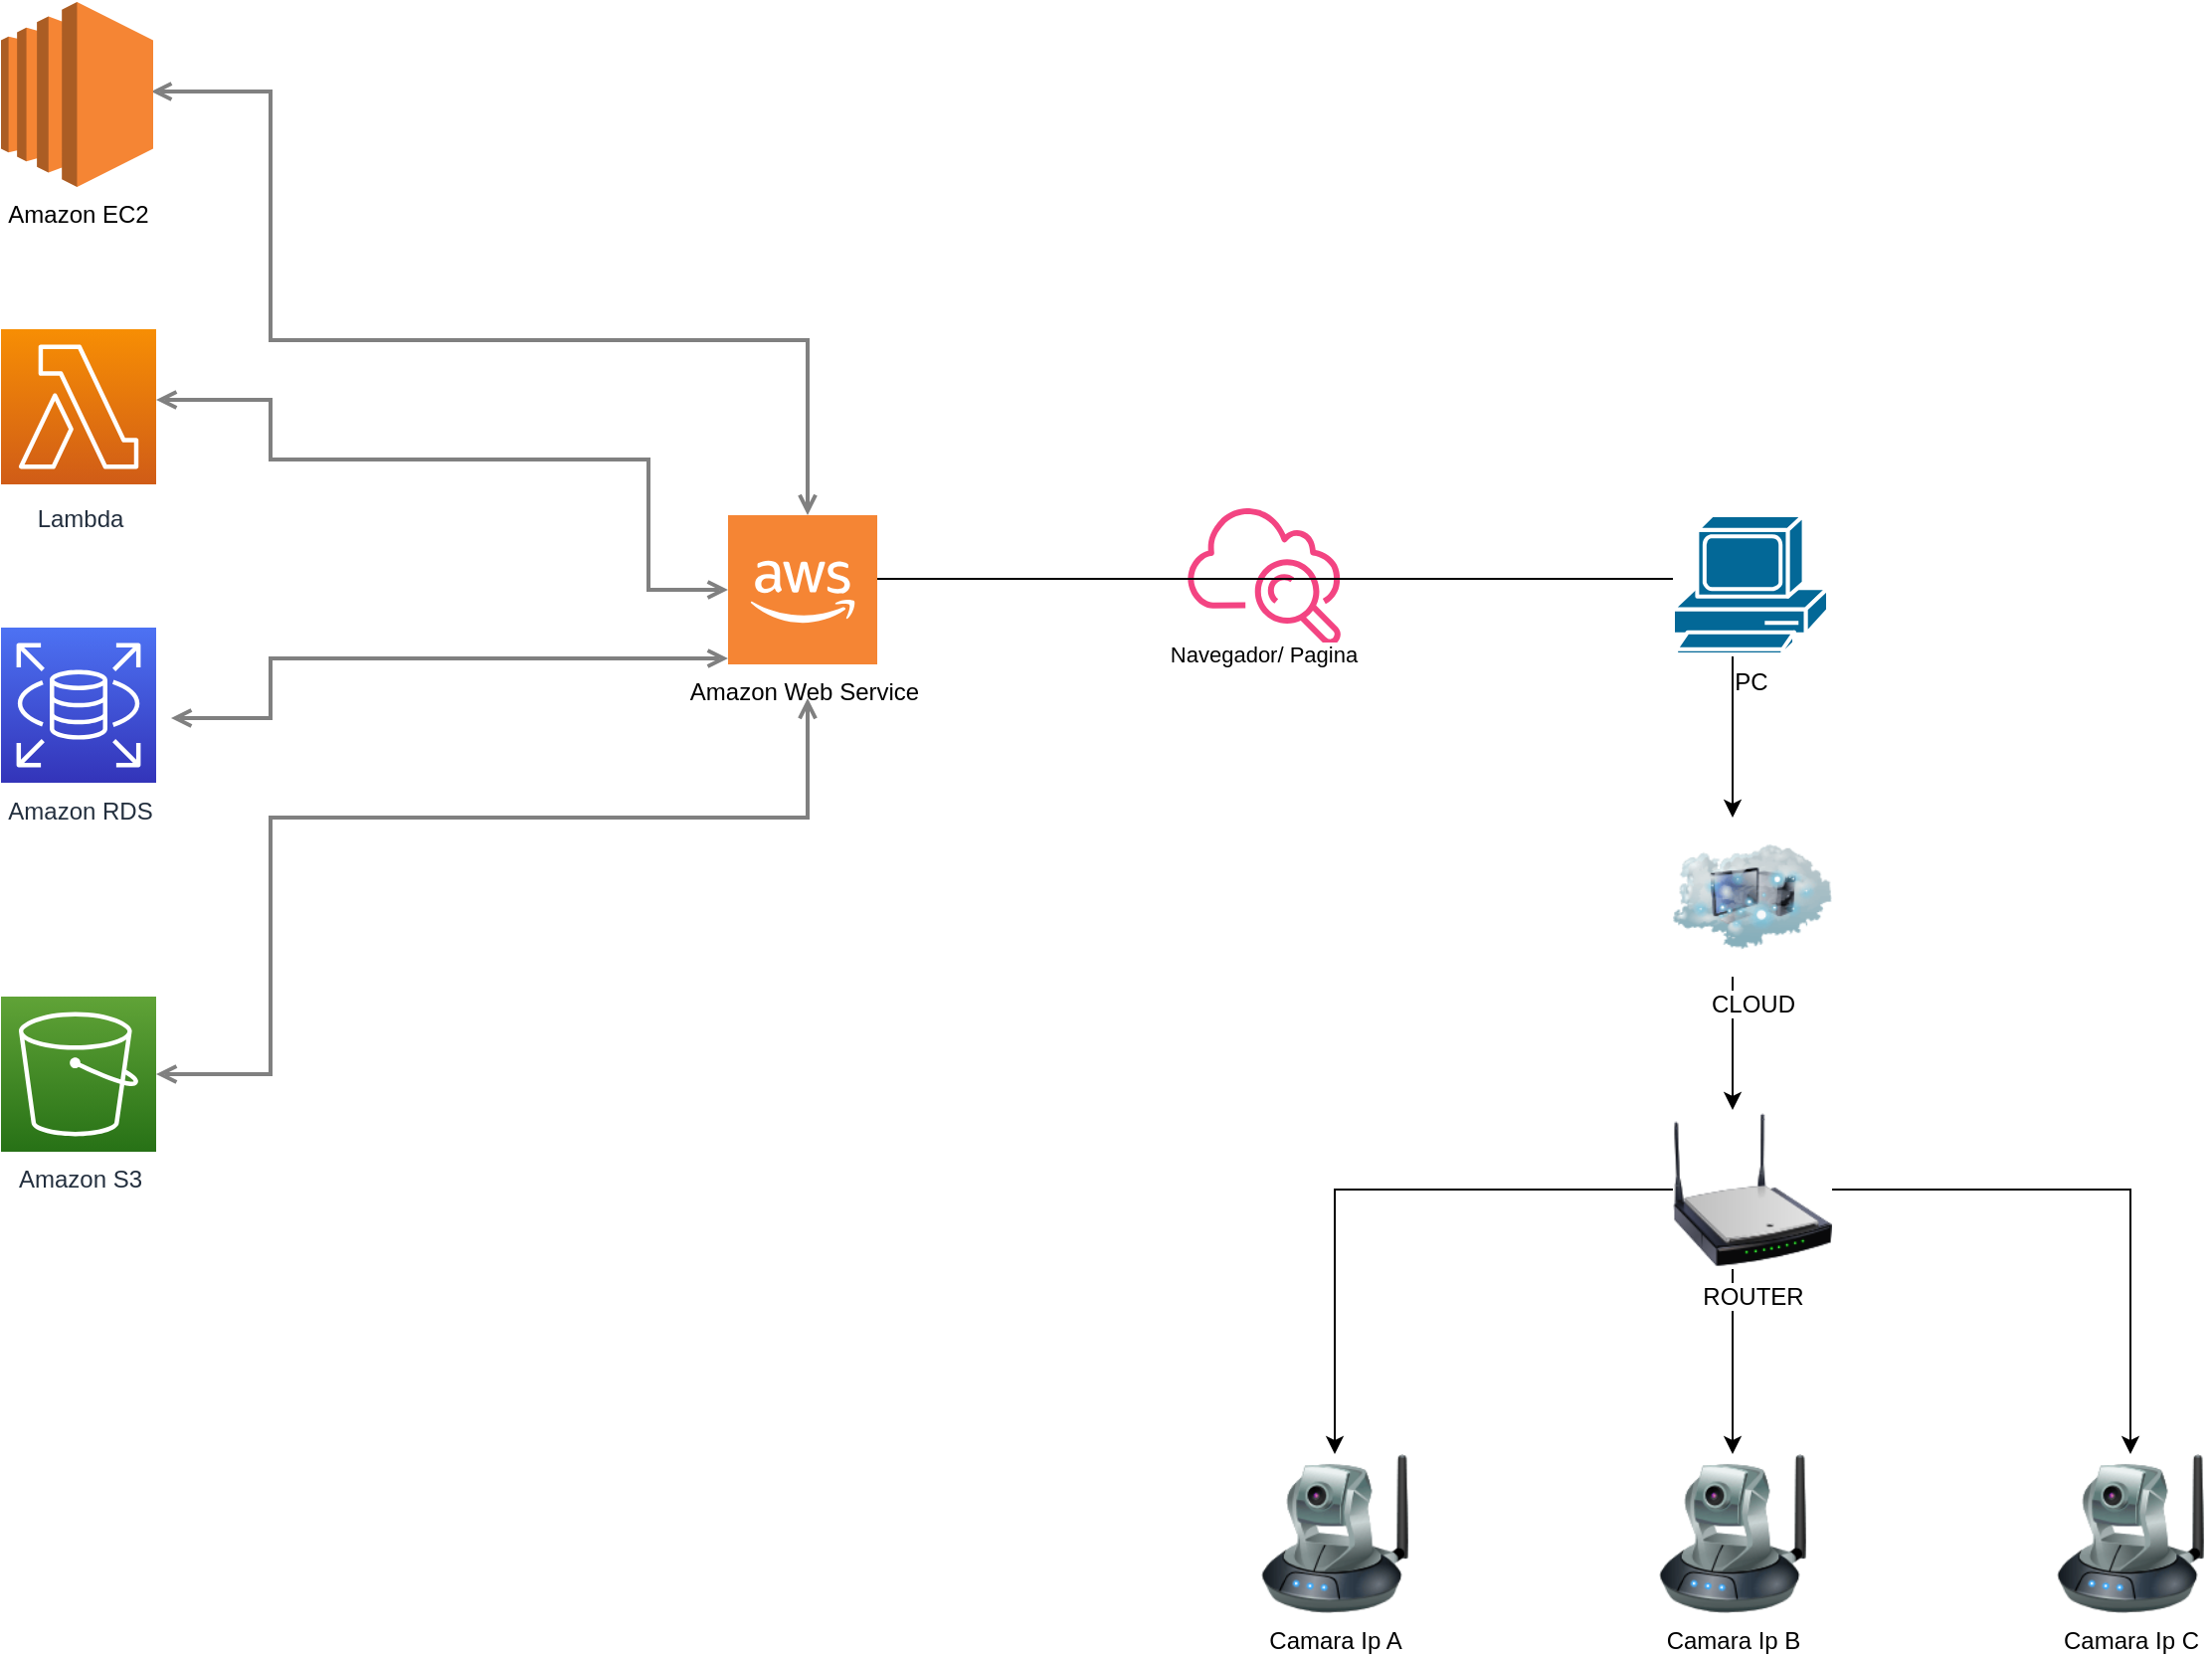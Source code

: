 <mxfile version="20.4.0" type="github">
  <diagram id="Ht1M8jgEwFfnCIfOTk4-" name="Page-1">
    <mxGraphModel dx="1625" dy="889" grid="1" gridSize="10" guides="1" tooltips="1" connect="1" arrows="1" fold="1" page="1" pageScale="1" pageWidth="1654" pageHeight="1169" math="0" shadow="0">
      <root>
        <mxCell id="0" />
        <mxCell id="1" parent="0" />
        <mxCell id="UEzPUAAOIrF-is8g5C7q-123" value="" style="outlineConnect=0;fontColor=#232F3E;gradientColor=none;gradientDirection=north;fillColor=#F34482;strokeColor=none;dashed=0;verticalLabelPosition=bottom;verticalAlign=top;align=center;html=1;fontSize=12;fontStyle=0;aspect=fixed;shape=mxgraph.aws4.cloudwatch;labelBackgroundColor=#ffffff;" parent="1" vertex="1">
          <mxGeometry x="700" y="480" width="78" height="78" as="geometry" />
        </mxCell>
        <mxCell id="O3rHJ_TYyN_P90yvB4hT-4" value="" style="endArrow=none;html=1;rounded=0;" edge="1" parent="1">
          <mxGeometry width="50" height="50" relative="1" as="geometry">
            <mxPoint x="545" y="520" as="sourcePoint" />
            <mxPoint x="945" y="520" as="targetPoint" />
          </mxGeometry>
        </mxCell>
        <mxCell id="O3rHJ_TYyN_P90yvB4hT-20" value="Navegador/ Pagina&lt;br&gt;" style="edgeLabel;html=1;align=center;verticalAlign=middle;resizable=0;points=[];" vertex="1" connectable="0" parent="O3rHJ_TYyN_P90yvB4hT-4">
          <mxGeometry x="-0.08" y="4" relative="1" as="geometry">
            <mxPoint x="10" y="42" as="offset" />
          </mxGeometry>
        </mxCell>
        <mxCell id="O3rHJ_TYyN_P90yvB4hT-7" style="edgeStyle=orthogonalEdgeStyle;rounded=0;orthogonalLoop=1;jettySize=auto;html=1;" edge="1" parent="1" source="O3rHJ_TYyN_P90yvB4hT-5" target="O3rHJ_TYyN_P90yvB4hT-6">
          <mxGeometry relative="1" as="geometry">
            <Array as="points">
              <mxPoint x="975" y="620" />
              <mxPoint x="975" y="620" />
            </Array>
          </mxGeometry>
        </mxCell>
        <mxCell id="O3rHJ_TYyN_P90yvB4hT-5" value="PC&lt;br&gt;" style="shape=mxgraph.cisco.computers_and_peripherals.pc;html=1;pointerEvents=1;dashed=0;fillColor=#036897;strokeColor=#ffffff;strokeWidth=2;verticalLabelPosition=bottom;verticalAlign=top;align=center;outlineConnect=0;" vertex="1" parent="1">
          <mxGeometry x="945" y="488" width="78" height="70" as="geometry" />
        </mxCell>
        <mxCell id="O3rHJ_TYyN_P90yvB4hT-9" style="edgeStyle=orthogonalEdgeStyle;rounded=0;orthogonalLoop=1;jettySize=auto;html=1;" edge="1" parent="1" source="O3rHJ_TYyN_P90yvB4hT-6" target="O3rHJ_TYyN_P90yvB4hT-8">
          <mxGeometry relative="1" as="geometry">
            <Array as="points">
              <mxPoint x="975" y="760" />
              <mxPoint x="975" y="760" />
            </Array>
          </mxGeometry>
        </mxCell>
        <mxCell id="O3rHJ_TYyN_P90yvB4hT-6" value="CLOUD&lt;br&gt;" style="image;html=1;image=img/lib/clip_art/networking/Cloud_Computer_128x128.png" vertex="1" parent="1">
          <mxGeometry x="945" y="640" width="80" height="80" as="geometry" />
        </mxCell>
        <mxCell id="O3rHJ_TYyN_P90yvB4hT-17" style="edgeStyle=orthogonalEdgeStyle;rounded=0;orthogonalLoop=1;jettySize=auto;html=1;entryX=0.5;entryY=0;entryDx=0;entryDy=0;" edge="1" parent="1" source="O3rHJ_TYyN_P90yvB4hT-8" target="O3rHJ_TYyN_P90yvB4hT-14">
          <mxGeometry relative="1" as="geometry" />
        </mxCell>
        <mxCell id="O3rHJ_TYyN_P90yvB4hT-18" style="edgeStyle=orthogonalEdgeStyle;rounded=0;orthogonalLoop=1;jettySize=auto;html=1;entryX=0.5;entryY=0;entryDx=0;entryDy=0;" edge="1" parent="1" source="O3rHJ_TYyN_P90yvB4hT-8" target="O3rHJ_TYyN_P90yvB4hT-15">
          <mxGeometry relative="1" as="geometry">
            <Array as="points">
              <mxPoint x="975" y="900" />
              <mxPoint x="975" y="900" />
            </Array>
          </mxGeometry>
        </mxCell>
        <mxCell id="O3rHJ_TYyN_P90yvB4hT-19" style="edgeStyle=orthogonalEdgeStyle;rounded=0;orthogonalLoop=1;jettySize=auto;html=1;entryX=0.5;entryY=0;entryDx=0;entryDy=0;" edge="1" parent="1" source="O3rHJ_TYyN_P90yvB4hT-8" target="O3rHJ_TYyN_P90yvB4hT-16">
          <mxGeometry relative="1" as="geometry" />
        </mxCell>
        <mxCell id="O3rHJ_TYyN_P90yvB4hT-8" value="ROUTER&lt;br&gt;" style="image;html=1;image=img/lib/clip_art/networking/Wireless_Router_N_128x128.png" vertex="1" parent="1">
          <mxGeometry x="945" y="787" width="80" height="80" as="geometry" />
        </mxCell>
        <mxCell id="O3rHJ_TYyN_P90yvB4hT-14" value="Camara Ip A&lt;br&gt;" style="image;html=1;image=img/lib/clip_art/networking/Ip_Camera_128x128.png" vertex="1" parent="1">
          <mxGeometry x="735" y="960" width="80" height="80" as="geometry" />
        </mxCell>
        <mxCell id="O3rHJ_TYyN_P90yvB4hT-15" value="Camara Ip B" style="image;html=1;image=img/lib/clip_art/networking/Ip_Camera_128x128.png" vertex="1" parent="1">
          <mxGeometry x="935" y="960" width="80" height="80" as="geometry" />
        </mxCell>
        <mxCell id="O3rHJ_TYyN_P90yvB4hT-16" value="Camara Ip C&lt;br&gt;" style="image;html=1;image=img/lib/clip_art/networking/Ip_Camera_128x128.png" vertex="1" parent="1">
          <mxGeometry x="1135" y="960" width="80" height="80" as="geometry" />
        </mxCell>
        <mxCell id="UEzPUAAOIrF-is8g5C7q-113" value="Lambda" style="outlineConnect=0;fontColor=#232F3E;gradientColor=#F78E04;gradientDirection=north;fillColor=#D05C17;strokeColor=#ffffff;dashed=0;verticalLabelPosition=bottom;verticalAlign=top;align=center;html=1;fontSize=12;fontStyle=0;aspect=fixed;shape=mxgraph.aws4.resourceIcon;resIcon=mxgraph.aws4.lambda;labelBackgroundColor=#ffffff;spacingTop=3;" parent="1" vertex="1">
          <mxGeometry x="104.5" y="394.5" width="78" height="78" as="geometry" />
        </mxCell>
        <mxCell id="UEzPUAAOIrF-is8g5C7q-130" style="edgeStyle=orthogonalEdgeStyle;rounded=0;orthogonalLoop=1;jettySize=auto;html=1;startArrow=open;startFill=0;endArrow=open;endFill=0;strokeWidth=2;strokeColor=#808080;" parent="1" source="O3rHJ_TYyN_P90yvB4hT-25" edge="1">
          <mxGeometry relative="1" as="geometry">
            <Array as="points">
              <mxPoint x="510" y="400" />
              <mxPoint x="240" y="400" />
              <mxPoint x="240" y="275" />
            </Array>
            <mxPoint x="510" y="480" as="sourcePoint" />
            <mxPoint x="180" y="275" as="targetPoint" />
          </mxGeometry>
        </mxCell>
        <mxCell id="O3rHJ_TYyN_P90yvB4hT-2" style="edgeStyle=orthogonalEdgeStyle;rounded=0;orthogonalLoop=1;jettySize=auto;html=1;startArrow=open;startFill=0;endArrow=open;endFill=0;strokeWidth=2;strokeColor=#808080;" edge="1" parent="1" target="UEzPUAAOIrF-is8g5C7q-116">
          <mxGeometry relative="1" as="geometry">
            <Array as="points">
              <mxPoint x="510" y="590" />
              <mxPoint x="510" y="640" />
              <mxPoint x="240" y="640" />
              <mxPoint x="240" y="772" />
            </Array>
            <mxPoint x="510" y="580" as="sourcePoint" />
            <mxPoint x="220" y="772" as="targetPoint" />
          </mxGeometry>
        </mxCell>
        <mxCell id="O3rHJ_TYyN_P90yvB4hT-23" value="Amazon RDS&lt;br&gt;" style="sketch=0;points=[[0,0,0],[0.25,0,0],[0.5,0,0],[0.75,0,0],[1,0,0],[0,1,0],[0.25,1,0],[0.5,1,0],[0.75,1,0],[1,1,0],[0,0.25,0],[0,0.5,0],[0,0.75,0],[1,0.25,0],[1,0.5,0],[1,0.75,0]];outlineConnect=0;fontColor=#232F3E;gradientColor=#4D72F3;gradientDirection=north;fillColor=#3334B9;strokeColor=#ffffff;dashed=0;verticalLabelPosition=bottom;verticalAlign=top;align=center;html=1;fontSize=12;fontStyle=0;aspect=fixed;shape=mxgraph.aws4.resourceIcon;resIcon=mxgraph.aws4.rds;" vertex="1" parent="1">
          <mxGeometry x="104.5" y="544.5" width="78" height="78" as="geometry" />
        </mxCell>
        <mxCell id="O3rHJ_TYyN_P90yvB4hT-25" value="Amazon Web Service" style="outlineConnect=0;dashed=0;verticalLabelPosition=bottom;verticalAlign=top;align=center;html=1;shape=mxgraph.aws3.cloud_2;fillColor=#F58534;gradientColor=none;" vertex="1" parent="1">
          <mxGeometry x="470" y="488" width="75" height="75" as="geometry" />
        </mxCell>
        <mxCell id="UEzPUAAOIrF-is8g5C7q-116" value="Amazon S3" style="outlineConnect=0;fontColor=#232F3E;gradientColor=#60A337;gradientDirection=north;fillColor=#277116;strokeColor=#ffffff;dashed=0;verticalLabelPosition=bottom;verticalAlign=top;align=center;html=1;fontSize=12;fontStyle=0;aspect=fixed;shape=mxgraph.aws4.resourceIcon;resIcon=mxgraph.aws4.s3;labelBackgroundColor=#ffffff;" parent="1" vertex="1">
          <mxGeometry x="104.5" y="730" width="78" height="78" as="geometry" />
        </mxCell>
        <mxCell id="O3rHJ_TYyN_P90yvB4hT-1" value="Amazon EC2&lt;br&gt;" style="outlineConnect=0;dashed=0;verticalLabelPosition=bottom;verticalAlign=top;align=center;html=1;shape=mxgraph.aws3.ec2;fillColor=#F58534;gradientColor=none;" vertex="1" parent="1">
          <mxGeometry x="104.5" y="230" width="76.5" height="93" as="geometry" />
        </mxCell>
        <mxCell id="O3rHJ_TYyN_P90yvB4hT-29" style="edgeStyle=orthogonalEdgeStyle;rounded=0;orthogonalLoop=1;jettySize=auto;html=1;startArrow=open;startFill=0;endArrow=open;endFill=0;strokeWidth=2;strokeColor=#808080;" edge="1" parent="1" source="O3rHJ_TYyN_P90yvB4hT-25" target="UEzPUAAOIrF-is8g5C7q-113">
          <mxGeometry relative="1" as="geometry">
            <Array as="points">
              <mxPoint x="430" y="526" />
              <mxPoint x="430" y="460" />
              <mxPoint x="240" y="460" />
              <mxPoint x="240" y="430" />
            </Array>
            <mxPoint x="-40" y="514" as="sourcePoint" />
            <mxPoint x="114.5" y="284.5" as="targetPoint" />
          </mxGeometry>
        </mxCell>
        <mxCell id="O3rHJ_TYyN_P90yvB4hT-31" style="edgeStyle=orthogonalEdgeStyle;rounded=0;orthogonalLoop=1;jettySize=auto;html=1;startArrow=open;startFill=0;endArrow=open;endFill=0;strokeWidth=2;strokeColor=#808080;" edge="1" parent="1" source="O3rHJ_TYyN_P90yvB4hT-25">
          <mxGeometry relative="1" as="geometry">
            <Array as="points">
              <mxPoint x="240" y="560" />
              <mxPoint x="240" y="590" />
            </Array>
            <mxPoint x="405" y="530" as="sourcePoint" />
            <mxPoint x="190" y="590" as="targetPoint" />
          </mxGeometry>
        </mxCell>
      </root>
    </mxGraphModel>
  </diagram>
</mxfile>
